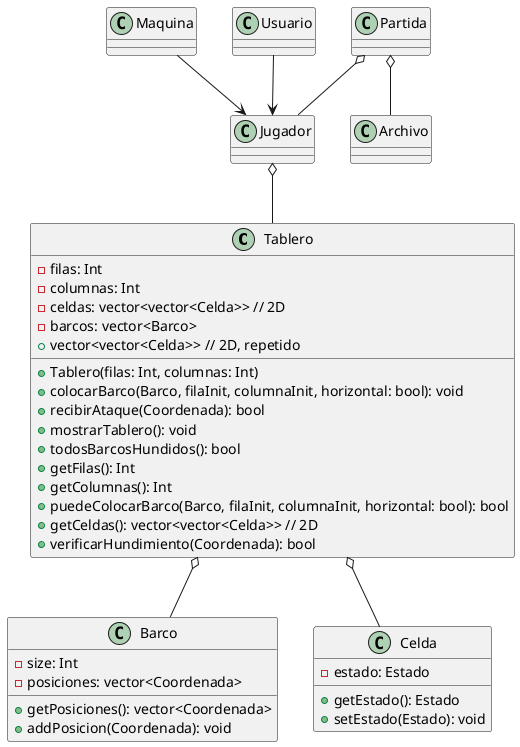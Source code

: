 @startuml


class Tablero {
    - filas: Int
    - columnas: Int
    - celdas: vector<vector<Celda>> // 2D
    - barcos: vector<Barco>
    + Tablero(filas: Int, columnas: Int)
    + colocarBarco(Barco, filaInit, columnaInit, horizontal: bool): void
    + recibirAtaque(Coordenada): bool
    + mostrarTablero(): void
    + todosBarcosHundidos(): bool
    + getFilas(): Int
    + getColumnas(): Int
    + puedeColocarBarco(Barco, filaInit, columnaInit, horizontal: bool): bool
    + vector<vector<Celda>> // 2D, repetido
    + getCeldas(): vector<vector<Celda>> // 2D
    + verificarHundimiento(Coordenada): bool
}

class Jugador {
}

Jugador o-- Tablero

class Maquina {
}

class Usuario{
}

Maquina --> Jugador
Usuario --> Jugador

class Barco {
    - size: Int
    - posiciones: vector<Coordenada>
    + getPosiciones(): vector<Coordenada>
    + addPosicion(Coordenada): void
}

Tablero o-- Barco

' Casillero=Coordenada=Celda
class Celda{
    - estado: Estado
    + getEstado(): Estado
    + setEstado(Estado): void
}

Tablero o-- Celda

class Partida{
}

Partida o-- Jugador

class Archivo{
}

Partida o-- Archivo

@enduml